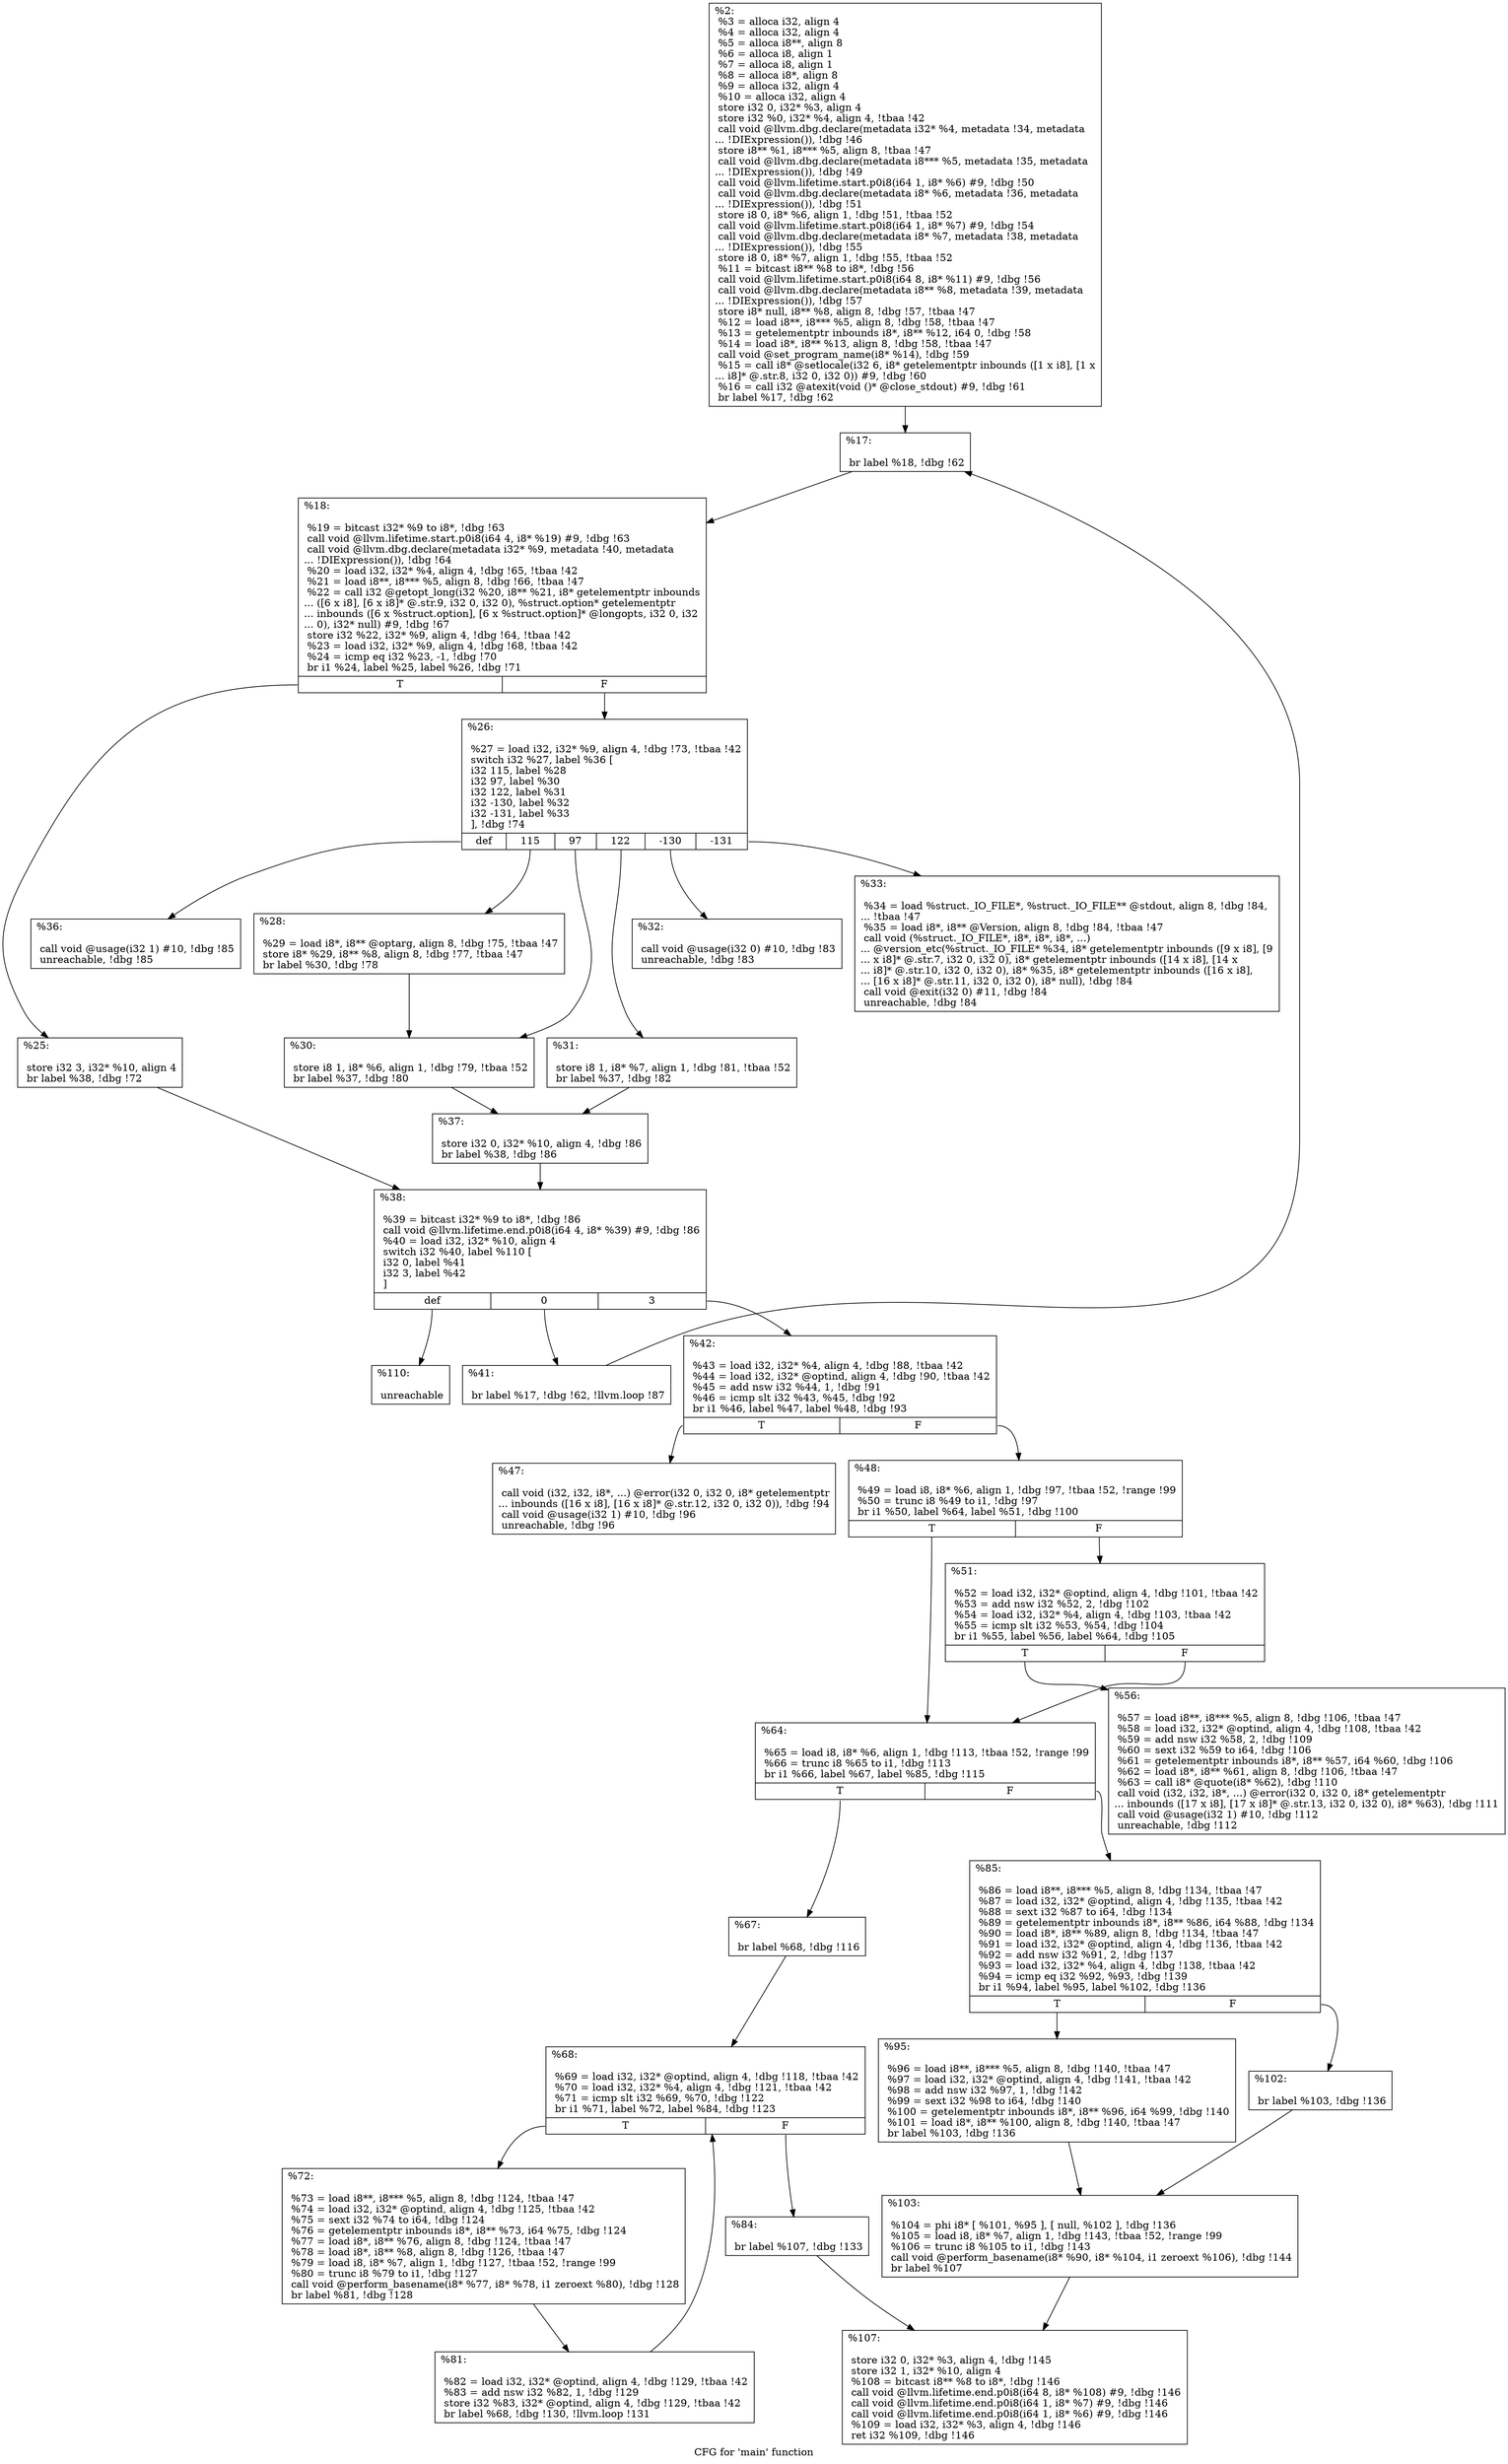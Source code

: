 digraph "CFG for 'main' function" {
	label="CFG for 'main' function";

	Node0xe76010 [shape=record,label="{%2:\l  %3 = alloca i32, align 4\l  %4 = alloca i32, align 4\l  %5 = alloca i8**, align 8\l  %6 = alloca i8, align 1\l  %7 = alloca i8, align 1\l  %8 = alloca i8*, align 8\l  %9 = alloca i32, align 4\l  %10 = alloca i32, align 4\l  store i32 0, i32* %3, align 4\l  store i32 %0, i32* %4, align 4, !tbaa !42\l  call void @llvm.dbg.declare(metadata i32* %4, metadata !34, metadata\l... !DIExpression()), !dbg !46\l  store i8** %1, i8*** %5, align 8, !tbaa !47\l  call void @llvm.dbg.declare(metadata i8*** %5, metadata !35, metadata\l... !DIExpression()), !dbg !49\l  call void @llvm.lifetime.start.p0i8(i64 1, i8* %6) #9, !dbg !50\l  call void @llvm.dbg.declare(metadata i8* %6, metadata !36, metadata\l... !DIExpression()), !dbg !51\l  store i8 0, i8* %6, align 1, !dbg !51, !tbaa !52\l  call void @llvm.lifetime.start.p0i8(i64 1, i8* %7) #9, !dbg !54\l  call void @llvm.dbg.declare(metadata i8* %7, metadata !38, metadata\l... !DIExpression()), !dbg !55\l  store i8 0, i8* %7, align 1, !dbg !55, !tbaa !52\l  %11 = bitcast i8** %8 to i8*, !dbg !56\l  call void @llvm.lifetime.start.p0i8(i64 8, i8* %11) #9, !dbg !56\l  call void @llvm.dbg.declare(metadata i8** %8, metadata !39, metadata\l... !DIExpression()), !dbg !57\l  store i8* null, i8** %8, align 8, !dbg !57, !tbaa !47\l  %12 = load i8**, i8*** %5, align 8, !dbg !58, !tbaa !47\l  %13 = getelementptr inbounds i8*, i8** %12, i64 0, !dbg !58\l  %14 = load i8*, i8** %13, align 8, !dbg !58, !tbaa !47\l  call void @set_program_name(i8* %14), !dbg !59\l  %15 = call i8* @setlocale(i32 6, i8* getelementptr inbounds ([1 x i8], [1 x\l... i8]* @.str.8, i32 0, i32 0)) #9, !dbg !60\l  %16 = call i32 @atexit(void ()* @close_stdout) #9, !dbg !61\l  br label %17, !dbg !62\l}"];
	Node0xe76010 -> Node0xe76160;
	Node0xe76160 [shape=record,label="{%17:\l\l  br label %18, !dbg !62\l}"];
	Node0xe76160 -> Node0xe761b0;
	Node0xe761b0 [shape=record,label="{%18:\l\l  %19 = bitcast i32* %9 to i8*, !dbg !63\l  call void @llvm.lifetime.start.p0i8(i64 4, i8* %19) #9, !dbg !63\l  call void @llvm.dbg.declare(metadata i32* %9, metadata !40, metadata\l... !DIExpression()), !dbg !64\l  %20 = load i32, i32* %4, align 4, !dbg !65, !tbaa !42\l  %21 = load i8**, i8*** %5, align 8, !dbg !66, !tbaa !47\l  %22 = call i32 @getopt_long(i32 %20, i8** %21, i8* getelementptr inbounds\l... ([6 x i8], [6 x i8]* @.str.9, i32 0, i32 0), %struct.option* getelementptr\l... inbounds ([6 x %struct.option], [6 x %struct.option]* @longopts, i32 0, i32\l... 0), i32* null) #9, !dbg !67\l  store i32 %22, i32* %9, align 4, !dbg !64, !tbaa !42\l  %23 = load i32, i32* %9, align 4, !dbg !68, !tbaa !42\l  %24 = icmp eq i32 %23, -1, !dbg !70\l  br i1 %24, label %25, label %26, !dbg !71\l|{<s0>T|<s1>F}}"];
	Node0xe761b0:s0 -> Node0xe76200;
	Node0xe761b0:s1 -> Node0xe76250;
	Node0xe76200 [shape=record,label="{%25:\l\l  store i32 3, i32* %10, align 4\l  br label %38, !dbg !72\l}"];
	Node0xe76200 -> Node0xe764d0;
	Node0xe76250 [shape=record,label="{%26:\l\l  %27 = load i32, i32* %9, align 4, !dbg !73, !tbaa !42\l  switch i32 %27, label %36 [\l    i32 115, label %28\l    i32 97, label %30\l    i32 122, label %31\l    i32 -130, label %32\l    i32 -131, label %33\l  ], !dbg !74\l|{<s0>def|<s1>115|<s2>97|<s3>122|<s4>-130|<s5>-131}}"];
	Node0xe76250:s0 -> Node0xe76430;
	Node0xe76250:s1 -> Node0xe762a0;
	Node0xe76250:s2 -> Node0xe762f0;
	Node0xe76250:s3 -> Node0xe76340;
	Node0xe76250:s4 -> Node0xe76390;
	Node0xe76250:s5 -> Node0xe763e0;
	Node0xe762a0 [shape=record,label="{%28:\l\l  %29 = load i8*, i8** @optarg, align 8, !dbg !75, !tbaa !47\l  store i8* %29, i8** %8, align 8, !dbg !77, !tbaa !47\l  br label %30, !dbg !78\l}"];
	Node0xe762a0 -> Node0xe762f0;
	Node0xe762f0 [shape=record,label="{%30:\l\l  store i8 1, i8* %6, align 1, !dbg !79, !tbaa !52\l  br label %37, !dbg !80\l}"];
	Node0xe762f0 -> Node0xe76480;
	Node0xe76340 [shape=record,label="{%31:\l\l  store i8 1, i8* %7, align 1, !dbg !81, !tbaa !52\l  br label %37, !dbg !82\l}"];
	Node0xe76340 -> Node0xe76480;
	Node0xe76390 [shape=record,label="{%32:\l\l  call void @usage(i32 0) #10, !dbg !83\l  unreachable, !dbg !83\l}"];
	Node0xe763e0 [shape=record,label="{%33:\l\l  %34 = load %struct._IO_FILE*, %struct._IO_FILE** @stdout, align 8, !dbg !84,\l... !tbaa !47\l  %35 = load i8*, i8** @Version, align 8, !dbg !84, !tbaa !47\l  call void (%struct._IO_FILE*, i8*, i8*, i8*, ...)\l... @version_etc(%struct._IO_FILE* %34, i8* getelementptr inbounds ([9 x i8], [9\l... x i8]* @.str.7, i32 0, i32 0), i8* getelementptr inbounds ([14 x i8], [14 x\l... i8]* @.str.10, i32 0, i32 0), i8* %35, i8* getelementptr inbounds ([16 x i8],\l... [16 x i8]* @.str.11, i32 0, i32 0), i8* null), !dbg !84\l  call void @exit(i32 0) #11, !dbg !84\l  unreachable, !dbg !84\l}"];
	Node0xe76430 [shape=record,label="{%36:\l\l  call void @usage(i32 1) #10, !dbg !85\l  unreachable, !dbg !85\l}"];
	Node0xe76480 [shape=record,label="{%37:\l\l  store i32 0, i32* %10, align 4, !dbg !86\l  br label %38, !dbg !86\l}"];
	Node0xe76480 -> Node0xe764d0;
	Node0xe764d0 [shape=record,label="{%38:\l\l  %39 = bitcast i32* %9 to i8*, !dbg !86\l  call void @llvm.lifetime.end.p0i8(i64 4, i8* %39) #9, !dbg !86\l  %40 = load i32, i32* %10, align 4\l  switch i32 %40, label %110 [\l    i32 0, label %41\l    i32 3, label %42\l  ]\l|{<s0>def|<s1>0|<s2>3}}"];
	Node0xe764d0:s0 -> Node0xe76a70;
	Node0xe764d0:s1 -> Node0xe76520;
	Node0xe764d0:s2 -> Node0xe76570;
	Node0xe76520 [shape=record,label="{%41:\l\l  br label %17, !dbg !62, !llvm.loop !87\l}"];
	Node0xe76520 -> Node0xe76160;
	Node0xe76570 [shape=record,label="{%42:\l\l  %43 = load i32, i32* %4, align 4, !dbg !88, !tbaa !42\l  %44 = load i32, i32* @optind, align 4, !dbg !90, !tbaa !42\l  %45 = add nsw i32 %44, 1, !dbg !91\l  %46 = icmp slt i32 %43, %45, !dbg !92\l  br i1 %46, label %47, label %48, !dbg !93\l|{<s0>T|<s1>F}}"];
	Node0xe76570:s0 -> Node0xe765c0;
	Node0xe76570:s1 -> Node0xe76610;
	Node0xe765c0 [shape=record,label="{%47:\l\l  call void (i32, i32, i8*, ...) @error(i32 0, i32 0, i8* getelementptr\l... inbounds ([16 x i8], [16 x i8]* @.str.12, i32 0, i32 0)), !dbg !94\l  call void @usage(i32 1) #10, !dbg !96\l  unreachable, !dbg !96\l}"];
	Node0xe76610 [shape=record,label="{%48:\l\l  %49 = load i8, i8* %6, align 1, !dbg !97, !tbaa !52, !range !99\l  %50 = trunc i8 %49 to i1, !dbg !97\l  br i1 %50, label %64, label %51, !dbg !100\l|{<s0>T|<s1>F}}"];
	Node0xe76610:s0 -> Node0xe76700;
	Node0xe76610:s1 -> Node0xe76660;
	Node0xe76660 [shape=record,label="{%51:\l\l  %52 = load i32, i32* @optind, align 4, !dbg !101, !tbaa !42\l  %53 = add nsw i32 %52, 2, !dbg !102\l  %54 = load i32, i32* %4, align 4, !dbg !103, !tbaa !42\l  %55 = icmp slt i32 %53, %54, !dbg !104\l  br i1 %55, label %56, label %64, !dbg !105\l|{<s0>T|<s1>F}}"];
	Node0xe76660:s0 -> Node0xe766b0;
	Node0xe76660:s1 -> Node0xe76700;
	Node0xe766b0 [shape=record,label="{%56:\l\l  %57 = load i8**, i8*** %5, align 8, !dbg !106, !tbaa !47\l  %58 = load i32, i32* @optind, align 4, !dbg !108, !tbaa !42\l  %59 = add nsw i32 %58, 2, !dbg !109\l  %60 = sext i32 %59 to i64, !dbg !106\l  %61 = getelementptr inbounds i8*, i8** %57, i64 %60, !dbg !106\l  %62 = load i8*, i8** %61, align 8, !dbg !106, !tbaa !47\l  %63 = call i8* @quote(i8* %62), !dbg !110\l  call void (i32, i32, i8*, ...) @error(i32 0, i32 0, i8* getelementptr\l... inbounds ([17 x i8], [17 x i8]* @.str.13, i32 0, i32 0), i8* %63), !dbg !111\l  call void @usage(i32 1) #10, !dbg !112\l  unreachable, !dbg !112\l}"];
	Node0xe76700 [shape=record,label="{%64:\l\l  %65 = load i8, i8* %6, align 1, !dbg !113, !tbaa !52, !range !99\l  %66 = trunc i8 %65 to i1, !dbg !113\l  br i1 %66, label %67, label %85, !dbg !115\l|{<s0>T|<s1>F}}"];
	Node0xe76700:s0 -> Node0xe76750;
	Node0xe76700:s1 -> Node0xe768e0;
	Node0xe76750 [shape=record,label="{%67:\l\l  br label %68, !dbg !116\l}"];
	Node0xe76750 -> Node0xe767a0;
	Node0xe767a0 [shape=record,label="{%68:\l\l  %69 = load i32, i32* @optind, align 4, !dbg !118, !tbaa !42\l  %70 = load i32, i32* %4, align 4, !dbg !121, !tbaa !42\l  %71 = icmp slt i32 %69, %70, !dbg !122\l  br i1 %71, label %72, label %84, !dbg !123\l|{<s0>T|<s1>F}}"];
	Node0xe767a0:s0 -> Node0xe767f0;
	Node0xe767a0:s1 -> Node0xe76890;
	Node0xe767f0 [shape=record,label="{%72:\l\l  %73 = load i8**, i8*** %5, align 8, !dbg !124, !tbaa !47\l  %74 = load i32, i32* @optind, align 4, !dbg !125, !tbaa !42\l  %75 = sext i32 %74 to i64, !dbg !124\l  %76 = getelementptr inbounds i8*, i8** %73, i64 %75, !dbg !124\l  %77 = load i8*, i8** %76, align 8, !dbg !124, !tbaa !47\l  %78 = load i8*, i8** %8, align 8, !dbg !126, !tbaa !47\l  %79 = load i8, i8* %7, align 1, !dbg !127, !tbaa !52, !range !99\l  %80 = trunc i8 %79 to i1, !dbg !127\l  call void @perform_basename(i8* %77, i8* %78, i1 zeroext %80), !dbg !128\l  br label %81, !dbg !128\l}"];
	Node0xe767f0 -> Node0xe76840;
	Node0xe76840 [shape=record,label="{%81:\l\l  %82 = load i32, i32* @optind, align 4, !dbg !129, !tbaa !42\l  %83 = add nsw i32 %82, 1, !dbg !129\l  store i32 %83, i32* @optind, align 4, !dbg !129, !tbaa !42\l  br label %68, !dbg !130, !llvm.loop !131\l}"];
	Node0xe76840 -> Node0xe767a0;
	Node0xe76890 [shape=record,label="{%84:\l\l  br label %107, !dbg !133\l}"];
	Node0xe76890 -> Node0xe76a20;
	Node0xe768e0 [shape=record,label="{%85:\l\l  %86 = load i8**, i8*** %5, align 8, !dbg !134, !tbaa !47\l  %87 = load i32, i32* @optind, align 4, !dbg !135, !tbaa !42\l  %88 = sext i32 %87 to i64, !dbg !134\l  %89 = getelementptr inbounds i8*, i8** %86, i64 %88, !dbg !134\l  %90 = load i8*, i8** %89, align 8, !dbg !134, !tbaa !47\l  %91 = load i32, i32* @optind, align 4, !dbg !136, !tbaa !42\l  %92 = add nsw i32 %91, 2, !dbg !137\l  %93 = load i32, i32* %4, align 4, !dbg !138, !tbaa !42\l  %94 = icmp eq i32 %92, %93, !dbg !139\l  br i1 %94, label %95, label %102, !dbg !136\l|{<s0>T|<s1>F}}"];
	Node0xe768e0:s0 -> Node0xe76930;
	Node0xe768e0:s1 -> Node0xe76980;
	Node0xe76930 [shape=record,label="{%95:\l\l  %96 = load i8**, i8*** %5, align 8, !dbg !140, !tbaa !47\l  %97 = load i32, i32* @optind, align 4, !dbg !141, !tbaa !42\l  %98 = add nsw i32 %97, 1, !dbg !142\l  %99 = sext i32 %98 to i64, !dbg !140\l  %100 = getelementptr inbounds i8*, i8** %96, i64 %99, !dbg !140\l  %101 = load i8*, i8** %100, align 8, !dbg !140, !tbaa !47\l  br label %103, !dbg !136\l}"];
	Node0xe76930 -> Node0xe769d0;
	Node0xe76980 [shape=record,label="{%102:\l\l  br label %103, !dbg !136\l}"];
	Node0xe76980 -> Node0xe769d0;
	Node0xe769d0 [shape=record,label="{%103:\l\l  %104 = phi i8* [ %101, %95 ], [ null, %102 ], !dbg !136\l  %105 = load i8, i8* %7, align 1, !dbg !143, !tbaa !52, !range !99\l  %106 = trunc i8 %105 to i1, !dbg !143\l  call void @perform_basename(i8* %90, i8* %104, i1 zeroext %106), !dbg !144\l  br label %107\l}"];
	Node0xe769d0 -> Node0xe76a20;
	Node0xe76a20 [shape=record,label="{%107:\l\l  store i32 0, i32* %3, align 4, !dbg !145\l  store i32 1, i32* %10, align 4\l  %108 = bitcast i8** %8 to i8*, !dbg !146\l  call void @llvm.lifetime.end.p0i8(i64 8, i8* %108) #9, !dbg !146\l  call void @llvm.lifetime.end.p0i8(i64 1, i8* %7) #9, !dbg !146\l  call void @llvm.lifetime.end.p0i8(i64 1, i8* %6) #9, !dbg !146\l  %109 = load i32, i32* %3, align 4, !dbg !146\l  ret i32 %109, !dbg !146\l}"];
	Node0xe76a70 [shape=record,label="{%110:\l\l  unreachable\l}"];
}
